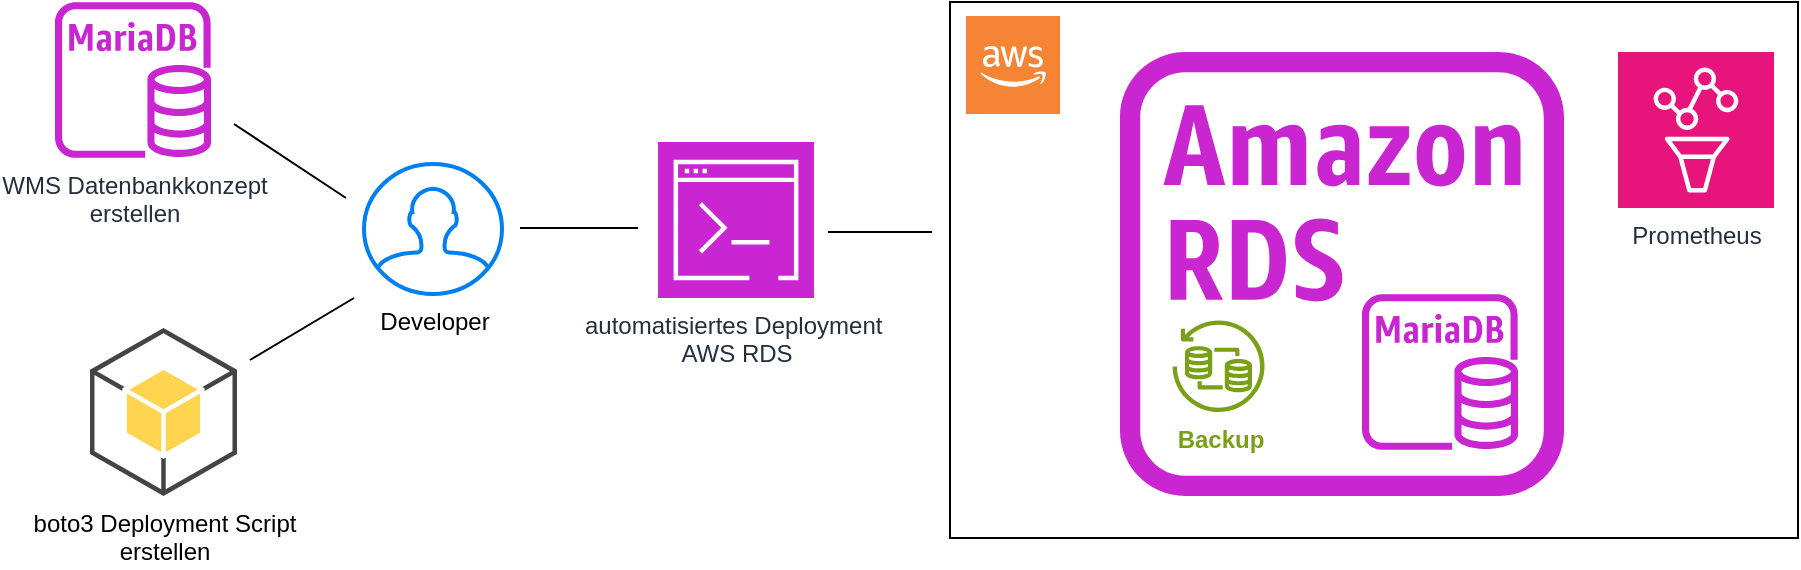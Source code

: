 <mxfile version="24.4.8" type="device">
  <diagram name="Page-1" id="RABYfwV_eksm-VZdK7Lp">
    <mxGraphModel dx="1402" dy="1035" grid="0" gridSize="10" guides="1" tooltips="1" connect="1" arrows="1" fold="1" page="0" pageScale="1" pageWidth="850" pageHeight="1100" math="0" shadow="0">
      <root>
        <mxCell id="0" />
        <mxCell id="1" parent="0" />
        <mxCell id="y7Nc0gfPf71BSPnIsDWY-1" value="" style="rounded=0;whiteSpace=wrap;html=1;" parent="1" vertex="1">
          <mxGeometry x="164" y="-16" width="424" height="268" as="geometry" />
        </mxCell>
        <mxCell id="y7Nc0gfPf71BSPnIsDWY-2" value="" style="sketch=0;outlineConnect=0;fontColor=#232F3E;gradientColor=none;fillColor=#C925D1;strokeColor=none;dashed=0;verticalLabelPosition=bottom;verticalAlign=top;align=center;html=1;fontSize=12;fontStyle=0;aspect=fixed;pointerEvents=1;shape=mxgraph.aws4.rds_mariadb_instance;" parent="1" vertex="1">
          <mxGeometry x="370" y="130" width="78" height="78" as="geometry" />
        </mxCell>
        <mxCell id="y7Nc0gfPf71BSPnIsDWY-3" value="" style="sketch=0;outlineConnect=0;fontColor=#232F3E;gradientColor=none;fillColor=#C925D1;strokeColor=none;dashed=0;verticalLabelPosition=bottom;verticalAlign=top;align=center;html=1;fontSize=12;fontStyle=0;aspect=fixed;pointerEvents=1;shape=mxgraph.aws4.rds_instance_alt;" parent="1" vertex="1">
          <mxGeometry x="249" y="9" width="222" height="222" as="geometry" />
        </mxCell>
        <mxCell id="y7Nc0gfPf71BSPnIsDWY-4" value="Prometheus&lt;div&gt;&lt;br&gt;&lt;/div&gt;" style="sketch=0;points=[[0,0,0],[0.25,0,0],[0.5,0,0],[0.75,0,0],[1,0,0],[0,1,0],[0.25,1,0],[0.5,1,0],[0.75,1,0],[1,1,0],[0,0.25,0],[0,0.5,0],[0,0.75,0],[1,0.25,0],[1,0.5,0],[1,0.75,0]];points=[[0,0,0],[0.25,0,0],[0.5,0,0],[0.75,0,0],[1,0,0],[0,1,0],[0.25,1,0],[0.5,1,0],[0.75,1,0],[1,1,0],[0,0.25,0],[0,0.5,0],[0,0.75,0],[1,0.25,0],[1,0.5,0],[1,0.75,0]];outlineConnect=0;fontColor=#232F3E;fillColor=#E7157B;strokeColor=#ffffff;dashed=0;verticalLabelPosition=bottom;verticalAlign=top;align=center;html=1;fontSize=12;fontStyle=0;aspect=fixed;shape=mxgraph.aws4.resourceIcon;resIcon=mxgraph.aws4.managed_service_for_prometheus;" parent="1" vertex="1">
          <mxGeometry x="498" y="9" width="78" height="78" as="geometry" />
        </mxCell>
        <mxCell id="y7Nc0gfPf71BSPnIsDWY-5" value="" style="outlineConnect=0;dashed=0;verticalLabelPosition=bottom;verticalAlign=top;align=center;html=1;shape=mxgraph.aws3.cloud_2;fillColor=#F58534;gradientColor=none;" parent="1" vertex="1">
          <mxGeometry x="172" y="-9" width="47" height="49" as="geometry" />
        </mxCell>
        <mxCell id="kQgt2tWPdjJarTZjN0CS-2" value="Developer" style="html=1;verticalLabelPosition=bottom;align=center;labelBackgroundColor=#ffffff;verticalAlign=top;strokeWidth=2;strokeColor=#0080F0;shadow=0;dashed=0;shape=mxgraph.ios7.icons.user;" parent="1" vertex="1">
          <mxGeometry x="-129" y="65" width="69" height="65" as="geometry" />
        </mxCell>
        <mxCell id="kQgt2tWPdjJarTZjN0CS-3" value="automatisiertes Deployment&amp;nbsp;&lt;br&gt;AWS RDS" style="sketch=0;points=[[0,0,0],[0.25,0,0],[0.5,0,0],[0.75,0,0],[1,0,0],[0,1,0],[0.25,1,0],[0.5,1,0],[0.75,1,0],[1,1,0],[0,0.25,0],[0,0.5,0],[0,0.75,0],[1,0.25,0],[1,0.5,0],[1,0.75,0]];outlineConnect=0;fontColor=#232F3E;fillColor=#C925D1;strokeColor=#ffffff;dashed=0;verticalLabelPosition=bottom;verticalAlign=top;align=center;html=1;fontSize=12;fontStyle=0;aspect=fixed;shape=mxgraph.aws4.resourceIcon;resIcon=mxgraph.aws4.command_line_interface;" parent="1" vertex="1">
          <mxGeometry x="18" y="54" width="78" height="78" as="geometry" />
        </mxCell>
        <mxCell id="fRO3yZ99jXJuDDPYZmIP-2" value="WMS Datenbankkonzept&lt;div&gt;erstellen&lt;/div&gt;" style="sketch=0;outlineConnect=0;fontColor=#232F3E;gradientColor=none;fillColor=#C925D1;strokeColor=none;dashed=0;verticalLabelPosition=bottom;verticalAlign=top;align=center;html=1;fontSize=12;fontStyle=0;aspect=fixed;pointerEvents=1;shape=mxgraph.aws4.rds_mariadb_instance;" parent="1" vertex="1">
          <mxGeometry x="-283.5" y="-16" width="78" height="78" as="geometry" />
        </mxCell>
        <mxCell id="fRO3yZ99jXJuDDPYZmIP-3" value="boto3 Deployment Script&lt;br&gt;erstellen" style="outlineConnect=0;dashed=0;verticalLabelPosition=bottom;verticalAlign=top;align=center;html=1;shape=mxgraph.aws3.android;fillColor=#FFD44F;gradientColor=none;" parent="1" vertex="1">
          <mxGeometry x="-266" y="147" width="73.5" height="84" as="geometry" />
        </mxCell>
        <mxCell id="fRO3yZ99jXJuDDPYZmIP-4" value="" style="endArrow=none;html=1;rounded=0;" parent="1" edge="1">
          <mxGeometry width="50" height="50" relative="1" as="geometry">
            <mxPoint x="-186" y="163" as="sourcePoint" />
            <mxPoint x="-134" y="132" as="targetPoint" />
          </mxGeometry>
        </mxCell>
        <mxCell id="fRO3yZ99jXJuDDPYZmIP-5" value="" style="endArrow=none;html=1;rounded=0;" parent="1" edge="1">
          <mxGeometry width="50" height="50" relative="1" as="geometry">
            <mxPoint x="-194" y="45" as="sourcePoint" />
            <mxPoint x="-138" y="82" as="targetPoint" />
          </mxGeometry>
        </mxCell>
        <mxCell id="fRO3yZ99jXJuDDPYZmIP-6" value="" style="endArrow=none;html=1;rounded=0;" parent="1" edge="1">
          <mxGeometry width="50" height="50" relative="1" as="geometry">
            <mxPoint x="-51" y="97" as="sourcePoint" />
            <mxPoint x="8" y="97" as="targetPoint" />
          </mxGeometry>
        </mxCell>
        <mxCell id="fRO3yZ99jXJuDDPYZmIP-7" value="" style="endArrow=none;html=1;rounded=0;" parent="1" edge="1">
          <mxGeometry width="50" height="50" relative="1" as="geometry">
            <mxPoint x="103" y="99" as="sourcePoint" />
            <mxPoint x="155" y="99" as="targetPoint" />
          </mxGeometry>
        </mxCell>
        <mxCell id="eh1mkLwceX3lnVoIsROr-1" value="&lt;font color=&quot;#7aa116&quot;&gt;&lt;b&gt;Backup&lt;/b&gt;&lt;/font&gt;" style="sketch=0;outlineConnect=0;fontColor=#232F3E;gradientColor=none;fillColor=#7AA116;strokeColor=none;dashed=0;verticalLabelPosition=bottom;verticalAlign=top;align=center;html=1;fontSize=12;fontStyle=0;aspect=fixed;pointerEvents=1;shape=mxgraph.aws4.backup_restore;" vertex="1" parent="1">
          <mxGeometry x="275" y="140.5" width="48.5" height="48.5" as="geometry" />
        </mxCell>
      </root>
    </mxGraphModel>
  </diagram>
</mxfile>
